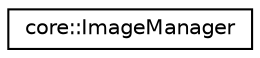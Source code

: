 digraph "Graphical Class Hierarchy"
{
 // LATEX_PDF_SIZE
  edge [fontname="Helvetica",fontsize="10",labelfontname="Helvetica",labelfontsize="10"];
  node [fontname="Helvetica",fontsize="10",shape=record];
  rankdir="LR";
  Node0 [label="core::ImageManager",height=0.2,width=0.4,color="black", fillcolor="white", style="filled",URL="$d9/dab/classcore_1_1ImageManager.html",tooltip=" "];
}
